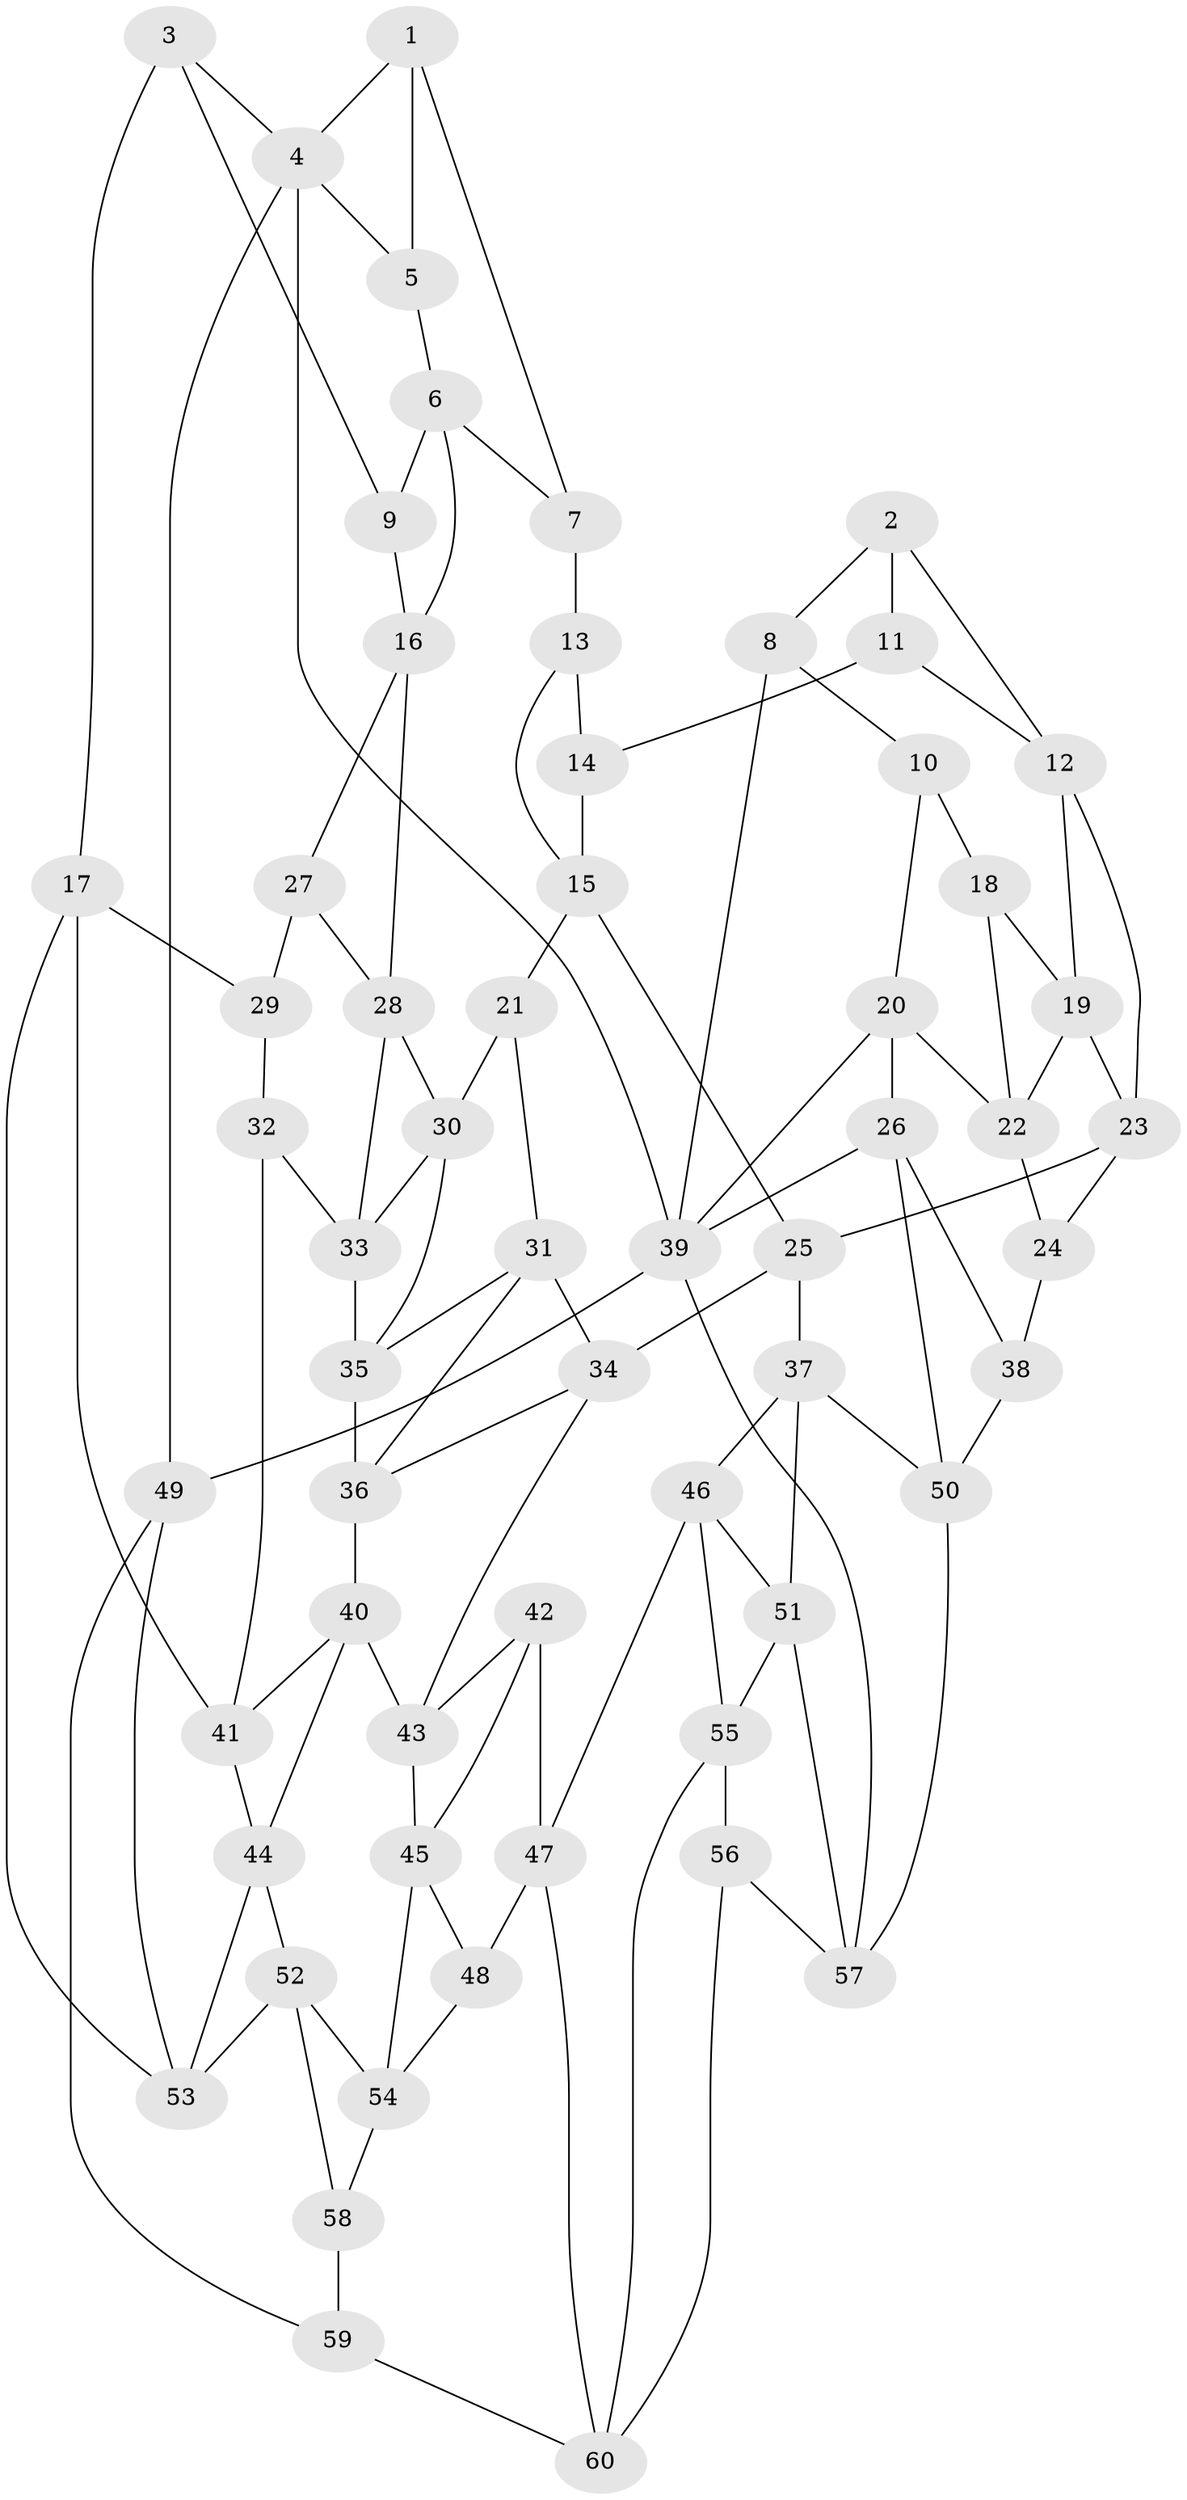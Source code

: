 // original degree distribution, {4: 0.24369747899159663, 5: 0.4957983193277311, 3: 0.025210084033613446, 6: 0.23529411764705882}
// Generated by graph-tools (version 1.1) at 2025/38/03/04/25 23:38:37]
// undirected, 60 vertices, 110 edges
graph export_dot {
  node [color=gray90,style=filled];
  1;
  2;
  3;
  4;
  5;
  6;
  7;
  8;
  9;
  10;
  11;
  12;
  13;
  14;
  15;
  16;
  17;
  18;
  19;
  20;
  21;
  22;
  23;
  24;
  25;
  26;
  27;
  28;
  29;
  30;
  31;
  32;
  33;
  34;
  35;
  36;
  37;
  38;
  39;
  40;
  41;
  42;
  43;
  44;
  45;
  46;
  47;
  48;
  49;
  50;
  51;
  52;
  53;
  54;
  55;
  56;
  57;
  58;
  59;
  60;
  1 -- 4 [weight=1.0];
  1 -- 5 [weight=1.0];
  1 -- 7 [weight=1.0];
  2 -- 8 [weight=1.0];
  2 -- 11 [weight=1.0];
  2 -- 12 [weight=1.0];
  3 -- 4 [weight=1.0];
  3 -- 9 [weight=1.0];
  3 -- 17 [weight=1.0];
  4 -- 5 [weight=1.0];
  4 -- 39 [weight=1.0];
  4 -- 49 [weight=1.0];
  5 -- 6 [weight=1.0];
  6 -- 7 [weight=1.0];
  6 -- 9 [weight=1.0];
  6 -- 16 [weight=1.0];
  7 -- 13 [weight=2.0];
  8 -- 10 [weight=1.0];
  8 -- 39 [weight=1.0];
  9 -- 16 [weight=1.0];
  10 -- 18 [weight=2.0];
  10 -- 20 [weight=1.0];
  11 -- 12 [weight=1.0];
  11 -- 14 [weight=2.0];
  12 -- 19 [weight=1.0];
  12 -- 23 [weight=1.0];
  13 -- 14 [weight=1.0];
  13 -- 15 [weight=1.0];
  14 -- 15 [weight=1.0];
  15 -- 21 [weight=1.0];
  15 -- 25 [weight=1.0];
  16 -- 27 [weight=1.0];
  16 -- 28 [weight=1.0];
  17 -- 29 [weight=1.0];
  17 -- 41 [weight=1.0];
  17 -- 53 [weight=1.0];
  18 -- 19 [weight=1.0];
  18 -- 22 [weight=1.0];
  19 -- 22 [weight=1.0];
  19 -- 23 [weight=1.0];
  20 -- 22 [weight=1.0];
  20 -- 26 [weight=1.0];
  20 -- 39 [weight=1.0];
  21 -- 30 [weight=1.0];
  21 -- 31 [weight=1.0];
  22 -- 24 [weight=1.0];
  23 -- 24 [weight=1.0];
  23 -- 25 [weight=1.0];
  24 -- 38 [weight=2.0];
  25 -- 34 [weight=1.0];
  25 -- 37 [weight=1.0];
  26 -- 38 [weight=1.0];
  26 -- 39 [weight=1.0];
  26 -- 50 [weight=1.0];
  27 -- 28 [weight=1.0];
  27 -- 29 [weight=2.0];
  28 -- 30 [weight=1.0];
  28 -- 33 [weight=1.0];
  29 -- 32 [weight=1.0];
  30 -- 33 [weight=1.0];
  30 -- 35 [weight=1.0];
  31 -- 34 [weight=1.0];
  31 -- 35 [weight=1.0];
  31 -- 36 [weight=1.0];
  32 -- 33 [weight=1.0];
  32 -- 41 [weight=1.0];
  33 -- 35 [weight=1.0];
  34 -- 36 [weight=1.0];
  34 -- 43 [weight=1.0];
  35 -- 36 [weight=1.0];
  36 -- 40 [weight=1.0];
  37 -- 46 [weight=1.0];
  37 -- 50 [weight=1.0];
  37 -- 51 [weight=1.0];
  38 -- 50 [weight=1.0];
  39 -- 49 [weight=1.0];
  39 -- 57 [weight=1.0];
  40 -- 41 [weight=1.0];
  40 -- 43 [weight=1.0];
  40 -- 44 [weight=1.0];
  41 -- 44 [weight=1.0];
  42 -- 43 [weight=1.0];
  42 -- 45 [weight=1.0];
  42 -- 47 [weight=1.0];
  43 -- 45 [weight=1.0];
  44 -- 52 [weight=1.0];
  44 -- 53 [weight=1.0];
  45 -- 48 [weight=1.0];
  45 -- 54 [weight=1.0];
  46 -- 47 [weight=1.0];
  46 -- 51 [weight=1.0];
  46 -- 55 [weight=1.0];
  47 -- 48 [weight=1.0];
  47 -- 60 [weight=1.0];
  48 -- 54 [weight=1.0];
  49 -- 53 [weight=1.0];
  49 -- 59 [weight=1.0];
  50 -- 57 [weight=1.0];
  51 -- 55 [weight=1.0];
  51 -- 57 [weight=1.0];
  52 -- 53 [weight=1.0];
  52 -- 54 [weight=1.0];
  52 -- 58 [weight=1.0];
  54 -- 58 [weight=1.0];
  55 -- 56 [weight=1.0];
  55 -- 60 [weight=1.0];
  56 -- 57 [weight=1.0];
  56 -- 60 [weight=1.0];
  58 -- 59 [weight=2.0];
  59 -- 60 [weight=1.0];
}
